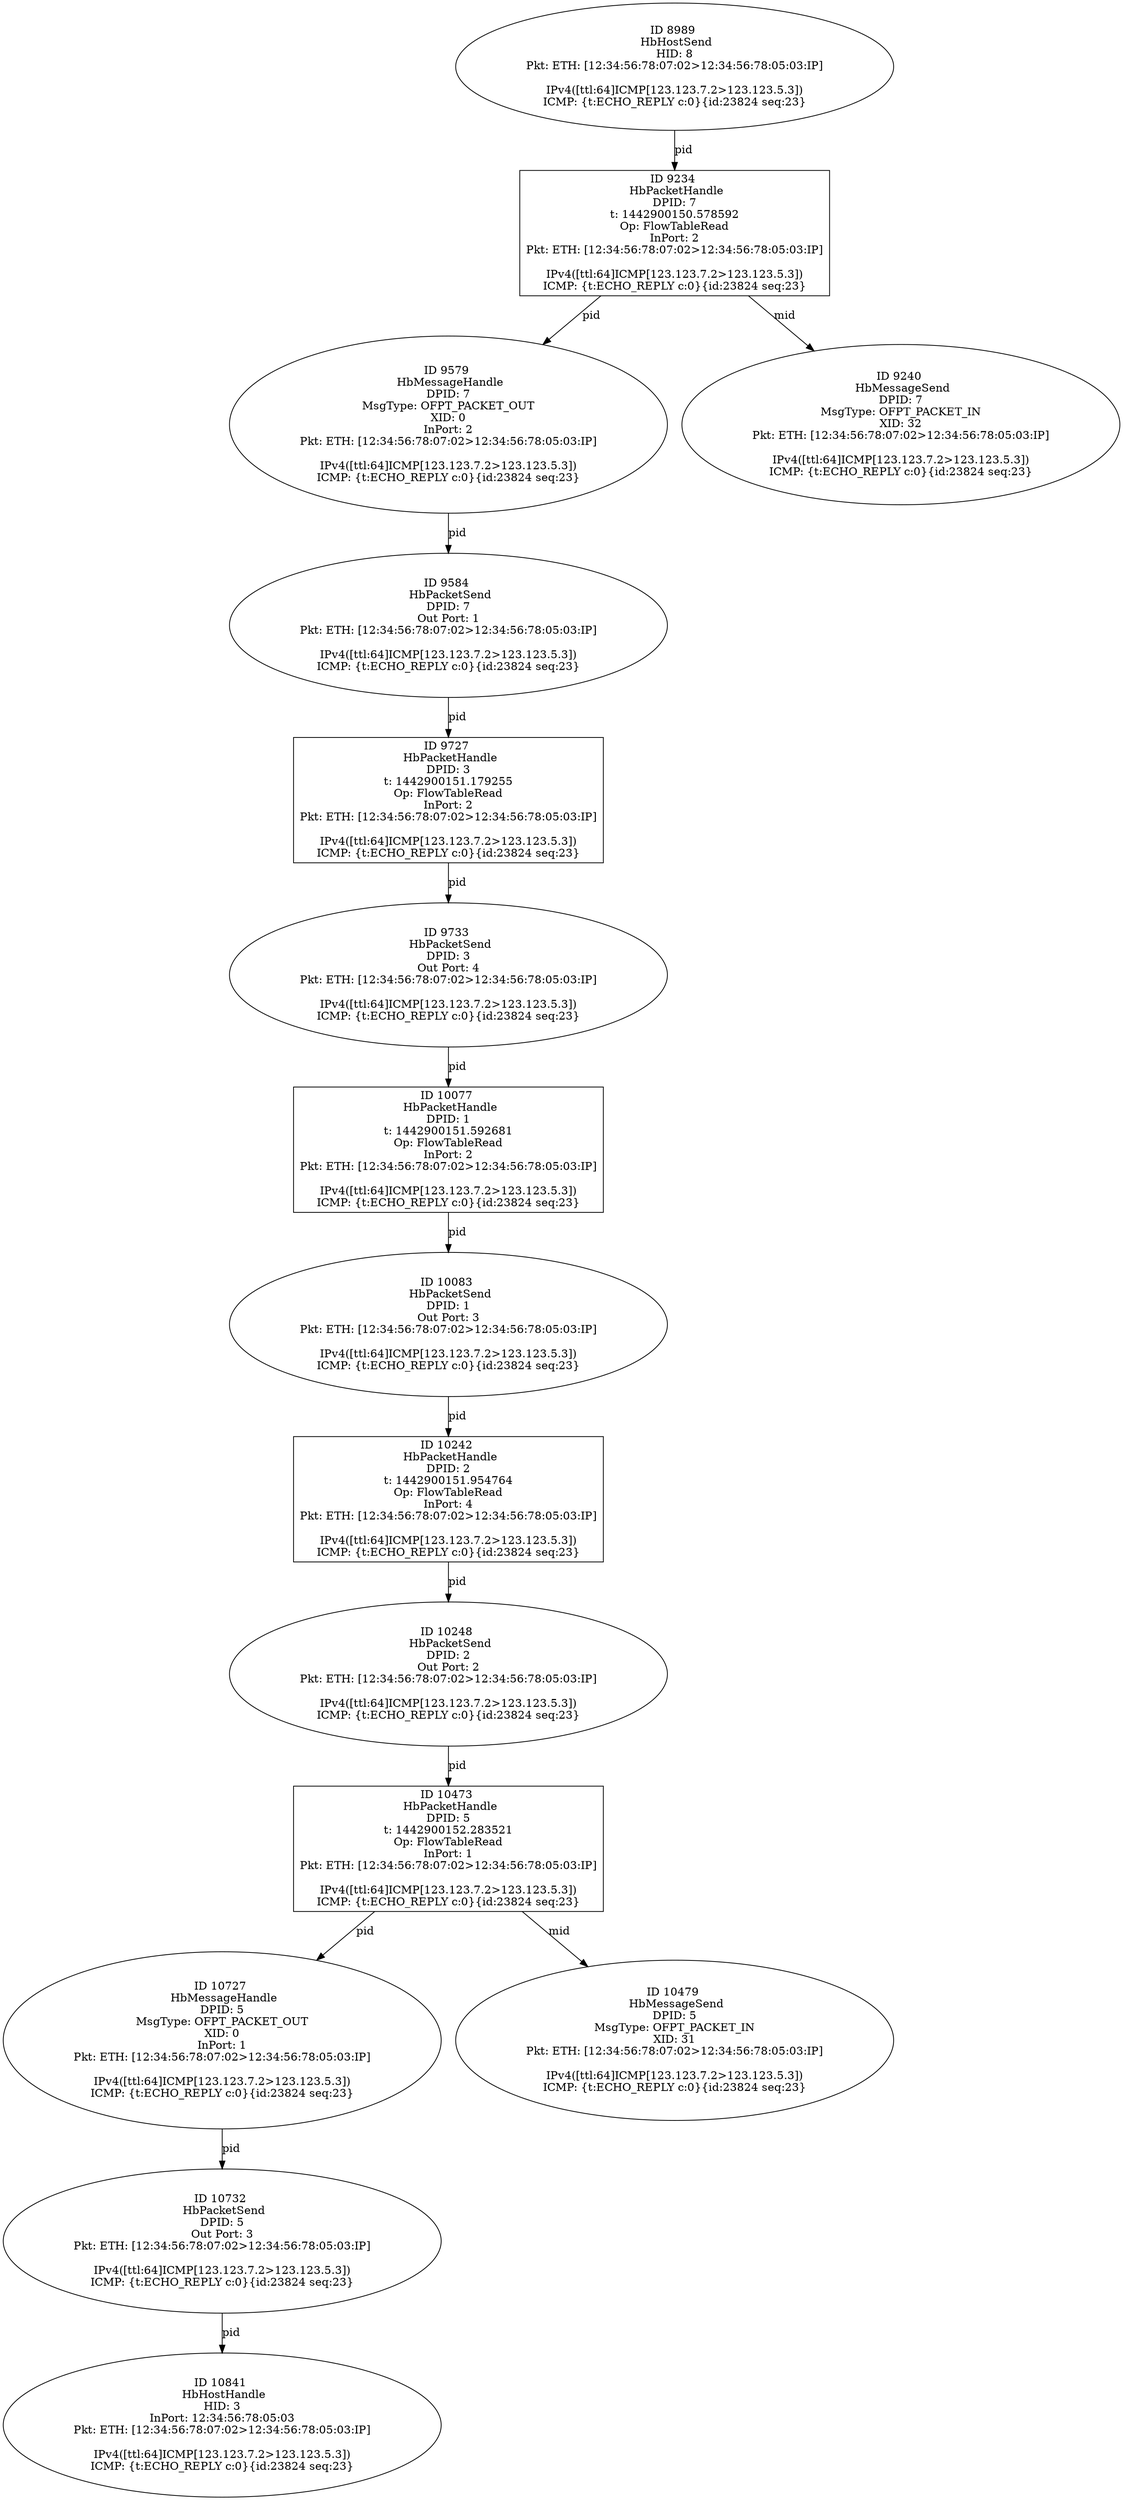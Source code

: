 strict digraph G {
10242 [shape=box, event=<hb_events.HbPacketHandle object at 0x109f04990>, label="ID 10242 
 HbPacketHandle
DPID: 2
t: 1442900151.954764
Op: FlowTableRead
InPort: 4
Pkt: ETH: [12:34:56:78:07:02>12:34:56:78:05:03:IP]

IPv4([ttl:64]ICMP[123.123.7.2>123.123.5.3])
ICMP: {t:ECHO_REPLY c:0}{id:23824 seq:23}"];
10083 [shape=oval, event=<hb_events.HbPacketSend object at 0x109e92710>, label="ID 10083 
 HbPacketSend
DPID: 1
Out Port: 3
Pkt: ETH: [12:34:56:78:07:02>12:34:56:78:05:03:IP]

IPv4([ttl:64]ICMP[123.123.7.2>123.123.5.3])
ICMP: {t:ECHO_REPLY c:0}{id:23824 seq:23}"];
8989 [shape=oval, event=<hb_events.HbHostSend object at 0x109bb2b90>, label="ID 8989 
 HbHostSend
HID: 8
Pkt: ETH: [12:34:56:78:07:02>12:34:56:78:05:03:IP]

IPv4([ttl:64]ICMP[123.123.7.2>123.123.5.3])
ICMP: {t:ECHO_REPLY c:0}{id:23824 seq:23}"];
9733 [shape=oval, event=<hb_events.HbPacketSend object at 0x109d6f450>, label="ID 9733 
 HbPacketSend
DPID: 3
Out Port: 4
Pkt: ETH: [12:34:56:78:07:02>12:34:56:78:05:03:IP]

IPv4([ttl:64]ICMP[123.123.7.2>123.123.5.3])
ICMP: {t:ECHO_REPLY c:0}{id:23824 seq:23}"];
10727 [shape=oval, event=<hb_events.HbMessageHandle object at 0x10a0ce190>, label="ID 10727 
 HbMessageHandle
DPID: 5
MsgType: OFPT_PACKET_OUT
XID: 0
InPort: 1
Pkt: ETH: [12:34:56:78:07:02>12:34:56:78:05:03:IP]

IPv4([ttl:64]ICMP[123.123.7.2>123.123.5.3])
ICMP: {t:ECHO_REPLY c:0}{id:23824 seq:23}"];
10248 [shape=oval, event=<hb_events.HbPacketSend object at 0x109f12990>, label="ID 10248 
 HbPacketSend
DPID: 2
Out Port: 2
Pkt: ETH: [12:34:56:78:07:02>12:34:56:78:05:03:IP]

IPv4([ttl:64]ICMP[123.123.7.2>123.123.5.3])
ICMP: {t:ECHO_REPLY c:0}{id:23824 seq:23}"];
10473 [shape=box, event=<hb_events.HbPacketHandle object at 0x109fd4b90>, label="ID 10473 
 HbPacketHandle
DPID: 5
t: 1442900152.283521
Op: FlowTableRead
InPort: 1
Pkt: ETH: [12:34:56:78:07:02>12:34:56:78:05:03:IP]

IPv4([ttl:64]ICMP[123.123.7.2>123.123.5.3])
ICMP: {t:ECHO_REPLY c:0}{id:23824 seq:23}"];
9579 [shape=oval, event=<hb_events.HbMessageHandle object at 0x109cda750>, label="ID 9579 
 HbMessageHandle
DPID: 7
MsgType: OFPT_PACKET_OUT
XID: 0
InPort: 2
Pkt: ETH: [12:34:56:78:07:02>12:34:56:78:05:03:IP]

IPv4([ttl:64]ICMP[123.123.7.2>123.123.5.3])
ICMP: {t:ECHO_REPLY c:0}{id:23824 seq:23}"];
10732 [shape=oval, event=<hb_events.HbPacketSend object at 0x10a0ce4d0>, label="ID 10732 
 HbPacketSend
DPID: 5
Out Port: 3
Pkt: ETH: [12:34:56:78:07:02>12:34:56:78:05:03:IP]

IPv4([ttl:64]ICMP[123.123.7.2>123.123.5.3])
ICMP: {t:ECHO_REPLY c:0}{id:23824 seq:23}"];
10479 [shape=oval, event=<hb_events.HbMessageSend object at 0x109fe7dd0>, label="ID 10479 
 HbMessageSend
DPID: 5
MsgType: OFPT_PACKET_IN
XID: 31
Pkt: ETH: [12:34:56:78:07:02>12:34:56:78:05:03:IP]

IPv4([ttl:64]ICMP[123.123.7.2>123.123.5.3])
ICMP: {t:ECHO_REPLY c:0}{id:23824 seq:23}"];
9584 [shape=oval, event=<hb_events.HbPacketSend object at 0x109ce71d0>, label="ID 9584 
 HbPacketSend
DPID: 7
Out Port: 1
Pkt: ETH: [12:34:56:78:07:02>12:34:56:78:05:03:IP]

IPv4([ttl:64]ICMP[123.123.7.2>123.123.5.3])
ICMP: {t:ECHO_REPLY c:0}{id:23824 seq:23}"];
9234 [shape=box, event=<hb_events.HbPacketHandle object at 0x109c25910>, label="ID 9234 
 HbPacketHandle
DPID: 7
t: 1442900150.578592
Op: FlowTableRead
InPort: 2
Pkt: ETH: [12:34:56:78:07:02>12:34:56:78:05:03:IP]

IPv4([ttl:64]ICMP[123.123.7.2>123.123.5.3])
ICMP: {t:ECHO_REPLY c:0}{id:23824 seq:23}"];
9240 [shape=oval, event=<hb_events.HbMessageSend object at 0x109c2eb90>, label="ID 9240 
 HbMessageSend
DPID: 7
MsgType: OFPT_PACKET_IN
XID: 32
Pkt: ETH: [12:34:56:78:07:02>12:34:56:78:05:03:IP]

IPv4([ttl:64]ICMP[123.123.7.2>123.123.5.3])
ICMP: {t:ECHO_REPLY c:0}{id:23824 seq:23}"];
10841 [shape=oval, event=<hb_events.HbHostHandle object at 0x10a143f90>, label="ID 10841 
 HbHostHandle
HID: 3
InPort: 12:34:56:78:05:03
Pkt: ETH: [12:34:56:78:07:02>12:34:56:78:05:03:IP]

IPv4([ttl:64]ICMP[123.123.7.2>123.123.5.3])
ICMP: {t:ECHO_REPLY c:0}{id:23824 seq:23}"];
10077 [shape=box, event=<hb_events.HbPacketHandle object at 0x109e92390>, label="ID 10077 
 HbPacketHandle
DPID: 1
t: 1442900151.592681
Op: FlowTableRead
InPort: 2
Pkt: ETH: [12:34:56:78:07:02>12:34:56:78:05:03:IP]

IPv4([ttl:64]ICMP[123.123.7.2>123.123.5.3])
ICMP: {t:ECHO_REPLY c:0}{id:23824 seq:23}"];
9727 [shape=box, event=<hb_events.HbPacketHandle object at 0x109d41f10>, label="ID 9727 
 HbPacketHandle
DPID: 3
t: 1442900151.179255
Op: FlowTableRead
InPort: 2
Pkt: ETH: [12:34:56:78:07:02>12:34:56:78:05:03:IP]

IPv4([ttl:64]ICMP[123.123.7.2>123.123.5.3])
ICMP: {t:ECHO_REPLY c:0}{id:23824 seq:23}"];
10242 -> 10248  [rel=pid, label=pid];
10083 -> 10242  [rel=pid, label=pid];
9733 -> 10077  [rel=pid, label=pid];
10077 -> 10083  [rel=pid, label=pid];
10727 -> 10732  [rel=pid, label=pid];
10248 -> 10473  [rel=pid, label=pid];
10473 -> 10727  [rel=pid, label=pid];
10473 -> 10479  [rel=mid, label=mid];
9579 -> 9584  [rel=pid, label=pid];
10732 -> 10841  [rel=pid, label=pid];
9584 -> 9727  [rel=pid, label=pid];
9234 -> 9240  [rel=mid, label=mid];
9234 -> 9579  [rel=pid, label=pid];
8989 -> 9234  [rel=pid, label=pid];
9727 -> 9733  [rel=pid, label=pid];
}
